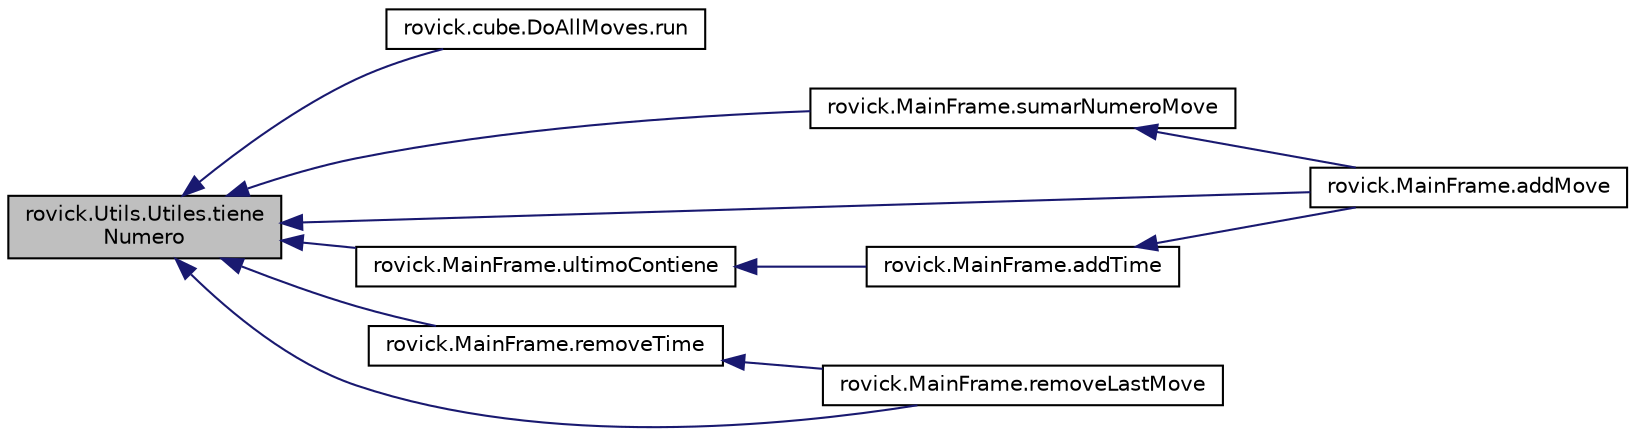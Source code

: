 digraph "rovick.Utils.Utiles.tieneNumero"
{
  edge [fontname="Helvetica",fontsize="10",labelfontname="Helvetica",labelfontsize="10"];
  node [fontname="Helvetica",fontsize="10",shape=record];
  rankdir="LR";
  Node32 [label="rovick.Utils.Utiles.tiene\lNumero",height=0.2,width=0.4,color="black", fillcolor="grey75", style="filled", fontcolor="black"];
  Node32 -> Node33 [dir="back",color="midnightblue",fontsize="10",style="solid",fontname="Helvetica"];
  Node33 [label="rovick.cube.DoAllMoves.run",height=0.2,width=0.4,color="black", fillcolor="white", style="filled",URL="$classrovick_1_1cube_1_1DoAllMoves.html#a19f19c1e0e3f4b224170839f2233997c"];
  Node32 -> Node34 [dir="back",color="midnightblue",fontsize="10",style="solid",fontname="Helvetica"];
  Node34 [label="rovick.MainFrame.sumarNumeroMove",height=0.2,width=0.4,color="black", fillcolor="white", style="filled",URL="$group__Auxiliares.html#ga724eeaf4315d25cbeae55131e775b2cb",tooltip="Suma al string move un movimiento. "];
  Node34 -> Node35 [dir="back",color="midnightblue",fontsize="10",style="solid",fontname="Helvetica"];
  Node35 [label="rovick.MainFrame.addMove",height=0.2,width=0.4,color="black", fillcolor="white", style="filled",URL="$group__Auxiliares.html#ga49c8ae6bbd67d575b5b9c8ee575a82ff",tooltip="Añade el movimiento al ArrayLista movimientos dependiendo de que movimiento sea. "];
  Node32 -> Node36 [dir="back",color="midnightblue",fontsize="10",style="solid",fontname="Helvetica"];
  Node36 [label="rovick.MainFrame.ultimoContiene",height=0.2,width=0.4,color="black", fillcolor="white", style="filled",URL="$group__Auxiliares.html#ga115fa1a1d9c876f4e7cc647563af0c4a",tooltip="Devuelve true si el ultimo movimiento del ArrayList movimientos contiene el String move..."];
  Node36 -> Node37 [dir="back",color="midnightblue",fontsize="10",style="solid",fontname="Helvetica"];
  Node37 [label="rovick.MainFrame.addTime",height=0.2,width=0.4,color="black", fillcolor="white", style="filled",URL="$group__Auxiliares.html#ga6427827ba7ae6ec2db0c2fedaa60b196",tooltip="Encargado de añadir el tiempo correspondiente el GregorianCalendar tiempo. "];
  Node37 -> Node35 [dir="back",color="midnightblue",fontsize="10",style="solid",fontname="Helvetica"];
  Node32 -> Node35 [dir="back",color="midnightblue",fontsize="10",style="solid",fontname="Helvetica"];
  Node32 -> Node38 [dir="back",color="midnightblue",fontsize="10",style="solid",fontname="Helvetica"];
  Node38 [label="rovick.MainFrame.removeTime",height=0.2,width=0.4,color="black", fillcolor="white", style="filled",URL="$group__Auxiliares.html#gaf06cc67bd587af7c4b5749cb74c55854",tooltip="Resta tiempo al GregorianCalendar tiempo dependiendo de que movimiento sea. "];
  Node38 -> Node39 [dir="back",color="midnightblue",fontsize="10",style="solid",fontname="Helvetica"];
  Node39 [label="rovick.MainFrame.removeLastMove",height=0.2,width=0.4,color="black", fillcolor="white", style="filled",URL="$group__Auxiliares.html#ga27c198265fb7a3f149b95aaac12bf9f0",tooltip="Borra el ultimo movimiento del ArrayList movimientos, y ajusta los tiempos y los movimientos. "];
  Node32 -> Node39 [dir="back",color="midnightblue",fontsize="10",style="solid",fontname="Helvetica"];
}

